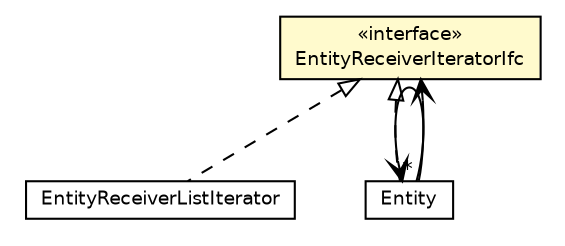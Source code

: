 #!/usr/local/bin/dot
#
# Class diagram 
# Generated by UMLGraph version 5.4 (http://www.umlgraph.org/)
#

digraph G {
	edge [fontname="Helvetica",fontsize=10,labelfontname="Helvetica",labelfontsize=10];
	node [fontname="Helvetica",fontsize=10,shape=plaintext];
	nodesep=0.25;
	ranksep=0.5;
	// jsl.modeling.elements.resource.EntityReceiverListIterator
	c76665 [label=<<table title="jsl.modeling.elements.resource.EntityReceiverListIterator" border="0" cellborder="1" cellspacing="0" cellpadding="2" port="p" href="./EntityReceiverListIterator.html">
		<tr><td><table border="0" cellspacing="0" cellpadding="1">
<tr><td align="center" balign="center"> EntityReceiverListIterator </td></tr>
		</table></td></tr>
		</table>>, URL="./EntityReceiverListIterator.html", fontname="Helvetica", fontcolor="black", fontsize=9.0];
	// jsl.modeling.elements.resource.EntityReceiverIteratorIfc
	c76666 [label=<<table title="jsl.modeling.elements.resource.EntityReceiverIteratorIfc" border="0" cellborder="1" cellspacing="0" cellpadding="2" port="p" bgcolor="lemonChiffon" href="./EntityReceiverIteratorIfc.html">
		<tr><td><table border="0" cellspacing="0" cellpadding="1">
<tr><td align="center" balign="center"> &#171;interface&#187; </td></tr>
<tr><td align="center" balign="center"> EntityReceiverIteratorIfc </td></tr>
		</table></td></tr>
		</table>>, URL="./EntityReceiverIteratorIfc.html", fontname="Helvetica", fontcolor="black", fontsize=9.0];
	// jsl.modeling.elements.resource.Entity
	c76673 [label=<<table title="jsl.modeling.elements.resource.Entity" border="0" cellborder="1" cellspacing="0" cellpadding="2" port="p" href="./Entity.html">
		<tr><td><table border="0" cellspacing="0" cellpadding="1">
<tr><td align="center" balign="center"> Entity </td></tr>
		</table></td></tr>
		</table>>, URL="./Entity.html", fontname="Helvetica", fontcolor="black", fontsize=9.0];
	//jsl.modeling.elements.resource.EntityReceiverListIterator implements jsl.modeling.elements.resource.EntityReceiverIteratorIfc
	c76666:p -> c76665:p [dir=back,arrowtail=empty,style=dashed];
	//jsl.modeling.elements.resource.Entity implements jsl.modeling.elements.resource.EntityReceiverIteratorIfc
	c76666:p -> c76673:p [dir=back,arrowtail=empty,style=dashed];
	// jsl.modeling.elements.resource.Entity NAVASSOC jsl.modeling.elements.resource.EntityReceiverIteratorIfc
	c76673:p -> c76666:p [taillabel="", label="", headlabel="", fontname="Helvetica", fontcolor="black", fontsize=10.0, color="black", arrowhead=open];
	// jsl.modeling.elements.resource.Entity NAVASSOC jsl.modeling.elements.resource.Entity
	c76673:p -> c76673:p [taillabel="", label="", headlabel="*", fontname="Helvetica", fontcolor="black", fontsize=10.0, color="black", arrowhead=open];
}

